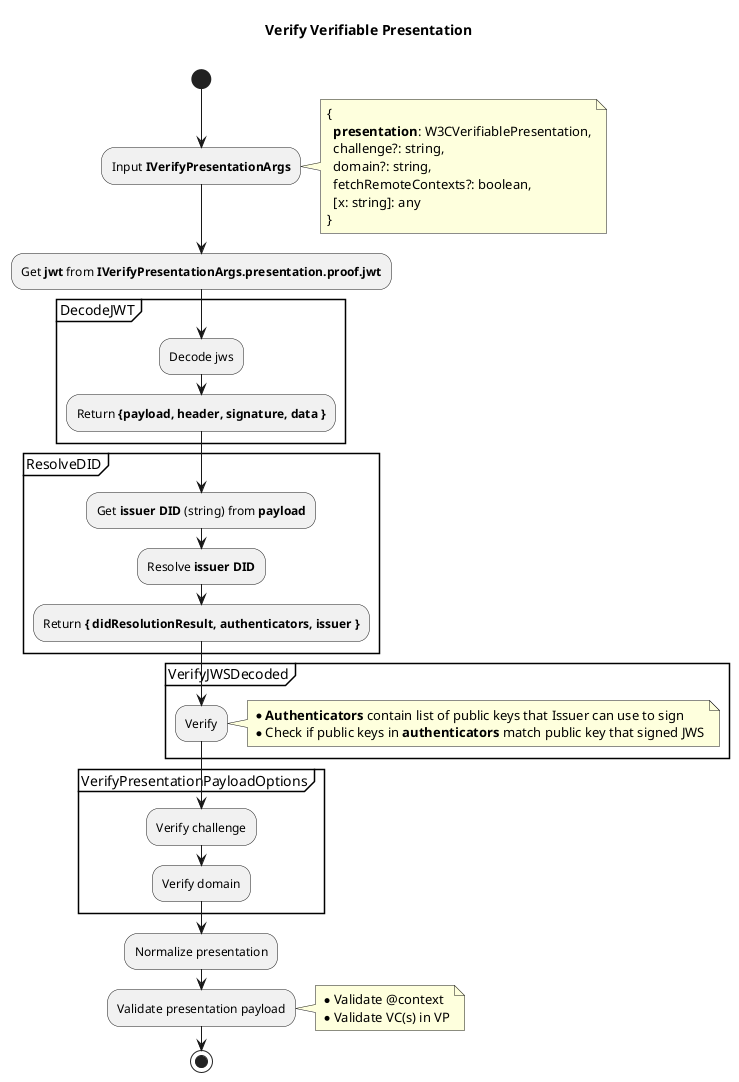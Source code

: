 @startuml verifyPresentation

title  Verify Verifiable Presentation\n

start
  :Input **IVerifyPresentationArgs**;
  note right
  {
    **presentation**: W3CVerifiablePresentation,
    challenge?: string,
    domain?: string,
    fetchRemoteContexts?: boolean,
    [x: string]: any
  }
  end note
  :Get **jwt** from **IVerifyPresentationArgs.presentation.proof.jwt**;
  partition DecodeJWT {
    :Decode jws;
    :Return **{payload, header, signature, data }**;
  }
  partition ResolveDID {
    :Get **issuer DID** (string) from **payload**;
    :Resolve **issuer DID**;
    :Return **{ didResolutionResult, authenticators, issuer }**;
  }
  partition VerifyJWSDecoded {
    :Verify;
    note right
      * **Authenticators** contain list of public keys that Issuer can use to sign
      * Check if public keys in **authenticators** match public key that signed JWS
    end note
  }
  partition VerifyPresentationPayloadOptions {
    :Verify challenge;
    :Verify domain;
  }
  :Normalize presentation;
  :Validate presentation payload;
  note right
    * Validate @context
    * Validate VC(s) in VP
  end note
stop

@enduml